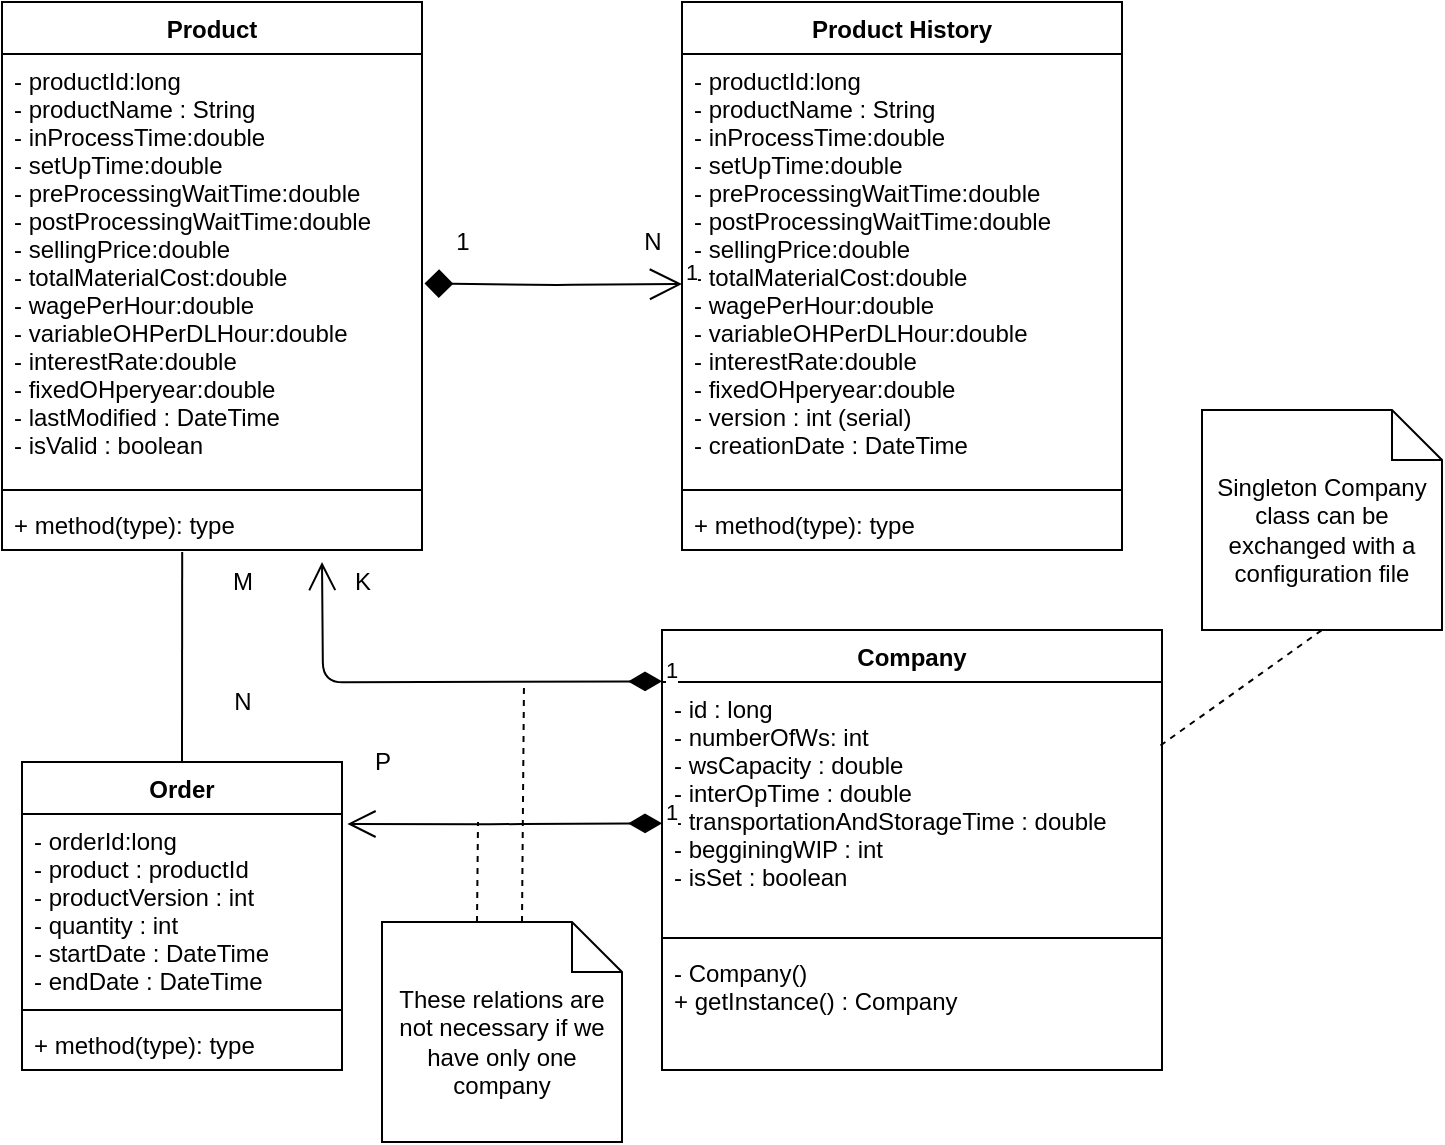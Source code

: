 <mxfile version="15.0.3" type="device"><diagram id="Y9nRnA3xer6Boc-Tkz3k" name="Page-1"><mxGraphModel dx="1038" dy="547" grid="1" gridSize="10" guides="1" tooltips="1" connect="1" arrows="1" fold="1" page="1" pageScale="1" pageWidth="850" pageHeight="1100" math="0" shadow="0"><root><mxCell id="0"/><mxCell id="1" parent="0"/><mxCell id="Ink3XGo-pHiuevXjDo-j-1" value="Product" style="swimlane;fontStyle=1;align=center;verticalAlign=top;childLayout=stackLayout;horizontal=1;startSize=26;horizontalStack=0;resizeParent=1;resizeParentMax=0;resizeLast=0;collapsible=1;marginBottom=0;" parent="1" vertex="1"><mxGeometry x="110" y="20" width="210" height="274" as="geometry"/></mxCell><mxCell id="Ink3XGo-pHiuevXjDo-j-2" value="- productId:long&#10;- productName : String&#10;- inProcessTime:double&#10;- setUpTime:double&#10;- preProcessingWaitTime:double&#10;- postProcessingWaitTime:double&#10;- sellingPrice:double&#10;- totalMaterialCost:double&#10;- wagePerHour:double&#10;- variableOHPerDLHour:double&#10;- interestRate:double&#10;- fixedOHperyear:double&#10;- lastModified : DateTime&#10;- isValid : boolean&#10;" style="text;strokeColor=none;fillColor=none;align=left;verticalAlign=top;spacingLeft=4;spacingRight=4;overflow=hidden;rotatable=0;points=[[0,0.5],[1,0.5]];portConstraint=eastwest;" parent="Ink3XGo-pHiuevXjDo-j-1" vertex="1"><mxGeometry y="26" width="210" height="214" as="geometry"/></mxCell><mxCell id="Ink3XGo-pHiuevXjDo-j-3" value="" style="line;strokeWidth=1;fillColor=none;align=left;verticalAlign=middle;spacingTop=-1;spacingLeft=3;spacingRight=3;rotatable=0;labelPosition=right;points=[];portConstraint=eastwest;" parent="Ink3XGo-pHiuevXjDo-j-1" vertex="1"><mxGeometry y="240" width="210" height="8" as="geometry"/></mxCell><mxCell id="Ink3XGo-pHiuevXjDo-j-4" value="+ method(type): type" style="text;strokeColor=none;fillColor=none;align=left;verticalAlign=top;spacingLeft=4;spacingRight=4;overflow=hidden;rotatable=0;points=[[0,0.5],[1,0.5]];portConstraint=eastwest;" parent="Ink3XGo-pHiuevXjDo-j-1" vertex="1"><mxGeometry y="248" width="210" height="26" as="geometry"/></mxCell><mxCell id="Ink3XGo-pHiuevXjDo-j-5" value="Product History" style="swimlane;fontStyle=1;align=center;verticalAlign=top;childLayout=stackLayout;horizontal=1;startSize=26;horizontalStack=0;resizeParent=1;resizeParentMax=0;resizeLast=0;collapsible=1;marginBottom=0;" parent="1" vertex="1"><mxGeometry x="450" y="20" width="220" height="274" as="geometry"/></mxCell><mxCell id="Ink3XGo-pHiuevXjDo-j-6" value="- productId:long&#10;- productName : String&#10;- inProcessTime:double&#10;- setUpTime:double&#10;- preProcessingWaitTime:double&#10;- postProcessingWaitTime:double&#10;- sellingPrice:double&#10;- totalMaterialCost:double&#10;- wagePerHour:double&#10;- variableOHPerDLHour:double&#10;- interestRate:double&#10;- fixedOHperyear:double&#10;- version : int (serial)&#10;- creationDate : DateTime&#10;" style="text;strokeColor=none;fillColor=none;align=left;verticalAlign=top;spacingLeft=4;spacingRight=4;overflow=hidden;rotatable=0;points=[[0,0.5],[1,0.5]];portConstraint=eastwest;" parent="Ink3XGo-pHiuevXjDo-j-5" vertex="1"><mxGeometry y="26" width="220" height="214" as="geometry"/></mxCell><mxCell id="Ink3XGo-pHiuevXjDo-j-7" value="" style="line;strokeWidth=1;fillColor=none;align=left;verticalAlign=middle;spacingTop=-1;spacingLeft=3;spacingRight=3;rotatable=0;labelPosition=right;points=[];portConstraint=eastwest;" parent="Ink3XGo-pHiuevXjDo-j-5" vertex="1"><mxGeometry y="240" width="220" height="8" as="geometry"/></mxCell><mxCell id="Ink3XGo-pHiuevXjDo-j-8" value="+ method(type): type" style="text;strokeColor=none;fillColor=none;align=left;verticalAlign=top;spacingLeft=4;spacingRight=4;overflow=hidden;rotatable=0;points=[[0,0.5],[1,0.5]];portConstraint=eastwest;" parent="Ink3XGo-pHiuevXjDo-j-5" vertex="1"><mxGeometry y="248" width="220" height="26" as="geometry"/></mxCell><mxCell id="Ink3XGo-pHiuevXjDo-j-11" value="N" style="text;html=1;align=center;verticalAlign=middle;resizable=0;points=[];autosize=1;strokeColor=none;" parent="1" vertex="1"><mxGeometry x="425" y="130" width="20" height="20" as="geometry"/></mxCell><mxCell id="Ink3XGo-pHiuevXjDo-j-12" value="Order" style="swimlane;fontStyle=1;align=center;verticalAlign=top;childLayout=stackLayout;horizontal=1;startSize=26;horizontalStack=0;resizeParent=1;resizeParentMax=0;resizeLast=0;collapsible=1;marginBottom=0;" parent="1" vertex="1"><mxGeometry x="120" y="400" width="160" height="154" as="geometry"/></mxCell><mxCell id="Ink3XGo-pHiuevXjDo-j-13" value="- orderId:long&#10;- product : productId&#10;- productVersion : int&#10;- quantity : int&#10;- startDate : DateTime&#10;- endDate : DateTime" style="text;strokeColor=none;fillColor=none;align=left;verticalAlign=top;spacingLeft=4;spacingRight=4;overflow=hidden;rotatable=0;points=[[0,0.5],[1,0.5]];portConstraint=eastwest;" parent="Ink3XGo-pHiuevXjDo-j-12" vertex="1"><mxGeometry y="26" width="160" height="94" as="geometry"/></mxCell><mxCell id="Ink3XGo-pHiuevXjDo-j-14" value="" style="line;strokeWidth=1;fillColor=none;align=left;verticalAlign=middle;spacingTop=-1;spacingLeft=3;spacingRight=3;rotatable=0;labelPosition=right;points=[];portConstraint=eastwest;" parent="Ink3XGo-pHiuevXjDo-j-12" vertex="1"><mxGeometry y="120" width="160" height="8" as="geometry"/></mxCell><mxCell id="Ink3XGo-pHiuevXjDo-j-15" value="+ method(type): type" style="text;strokeColor=none;fillColor=none;align=left;verticalAlign=top;spacingLeft=4;spacingRight=4;overflow=hidden;rotatable=0;points=[[0,0.5],[1,0.5]];portConstraint=eastwest;" parent="Ink3XGo-pHiuevXjDo-j-12" vertex="1"><mxGeometry y="128" width="160" height="26" as="geometry"/></mxCell><mxCell id="Ink3XGo-pHiuevXjDo-j-16" value="" style="endArrow=none;html=1;entryX=0.429;entryY=1.038;entryDx=0;entryDy=0;entryPerimeter=0;exitX=0.5;exitY=0;exitDx=0;exitDy=0;" parent="1" source="Ink3XGo-pHiuevXjDo-j-12" target="Ink3XGo-pHiuevXjDo-j-4" edge="1"><mxGeometry width="50" height="50" relative="1" as="geometry"><mxPoint x="400" y="410" as="sourcePoint"/><mxPoint x="450" y="360" as="targetPoint"/></mxGeometry></mxCell><mxCell id="Ink3XGo-pHiuevXjDo-j-17" value="M" style="text;html=1;align=center;verticalAlign=middle;resizable=0;points=[];autosize=1;strokeColor=none;" parent="1" vertex="1"><mxGeometry x="215" y="300" width="30" height="20" as="geometry"/></mxCell><mxCell id="Ink3XGo-pHiuevXjDo-j-18" value="N" style="text;html=1;align=center;verticalAlign=middle;resizable=0;points=[];autosize=1;strokeColor=none;" parent="1" vertex="1"><mxGeometry x="220" y="360" width="20" height="20" as="geometry"/></mxCell><mxCell id="Ink3XGo-pHiuevXjDo-j-19" value="Company" style="swimlane;fontStyle=1;align=center;verticalAlign=top;childLayout=stackLayout;horizontal=1;startSize=26;horizontalStack=0;resizeParent=1;resizeParentMax=0;resizeLast=0;collapsible=1;marginBottom=0;" parent="1" vertex="1"><mxGeometry x="440" y="334" width="250" height="220" as="geometry"/></mxCell><mxCell id="Ink3XGo-pHiuevXjDo-j-20" value="- id : long&#10;- numberOfWs: int&#10;- wsCapacity : double&#10;- interOpTime : double&#10;- transportationAndStorageTime : double&#10;- begginingWIP : int&#10;- isSet : boolean" style="text;strokeColor=none;fillColor=none;align=left;verticalAlign=top;spacingLeft=4;spacingRight=4;overflow=hidden;rotatable=0;points=[[0,0.5],[1,0.5]];portConstraint=eastwest;" parent="Ink3XGo-pHiuevXjDo-j-19" vertex="1"><mxGeometry y="26" width="250" height="124" as="geometry"/></mxCell><mxCell id="Ink3XGo-pHiuevXjDo-j-21" value="" style="line;strokeWidth=1;fillColor=none;align=left;verticalAlign=middle;spacingTop=-1;spacingLeft=3;spacingRight=3;rotatable=0;labelPosition=right;points=[];portConstraint=eastwest;" parent="Ink3XGo-pHiuevXjDo-j-19" vertex="1"><mxGeometry y="150" width="250" height="8" as="geometry"/></mxCell><mxCell id="Ink3XGo-pHiuevXjDo-j-22" value="- Company()&#10;+ getInstance() : Company" style="text;strokeColor=none;fillColor=none;align=left;verticalAlign=top;spacingLeft=4;spacingRight=4;overflow=hidden;rotatable=0;points=[[0,0.5],[1,0.5]];portConstraint=eastwest;" parent="Ink3XGo-pHiuevXjDo-j-19" vertex="1"><mxGeometry y="158" width="250" height="62" as="geometry"/></mxCell><mxCell id="Ink3XGo-pHiuevXjDo-j-25" value="1" style="endArrow=diamond;html=1;endSize=12;startArrow=open;startSize=14;startFill=0;edgeStyle=orthogonalEdgeStyle;align=left;verticalAlign=bottom;entryX=1.006;entryY=0.536;entryDx=0;entryDy=0;entryPerimeter=0;endFill=1;" parent="1" target="Ink3XGo-pHiuevXjDo-j-2" edge="1"><mxGeometry x="-1" y="3" relative="1" as="geometry"><mxPoint x="450" y="161" as="sourcePoint"/><mxPoint x="510" y="270" as="targetPoint"/></mxGeometry></mxCell><mxCell id="Ink3XGo-pHiuevXjDo-j-27" value="1" style="endArrow=open;html=1;endSize=12;startArrow=diamondThin;startSize=14;startFill=1;edgeStyle=orthogonalEdgeStyle;align=left;verticalAlign=bottom;entryX=1.017;entryY=0.053;entryDx=0;entryDy=0;entryPerimeter=0;exitX=-0.022;exitY=0.539;exitDx=0;exitDy=0;exitPerimeter=0;" parent="1" target="Ink3XGo-pHiuevXjDo-j-13" edge="1"><mxGeometry x="-1" y="3" relative="1" as="geometry"><mxPoint x="440.0" y="430.646" as="sourcePoint"/><mxPoint x="316.1" y="430.004" as="targetPoint"/></mxGeometry></mxCell><mxCell id="Ink3XGo-pHiuevXjDo-j-29" value="P" style="text;html=1;align=center;verticalAlign=middle;resizable=0;points=[];autosize=1;strokeColor=none;" parent="1" vertex="1"><mxGeometry x="290" y="390" width="20" height="20" as="geometry"/></mxCell><mxCell id="Ink3XGo-pHiuevXjDo-j-30" value="1" style="endArrow=open;html=1;endSize=12;startArrow=diamondThin;startSize=14;startFill=1;edgeStyle=orthogonalEdgeStyle;align=left;verticalAlign=bottom;exitX=-0.022;exitY=0.539;exitDx=0;exitDy=0;exitPerimeter=0;" parent="1" edge="1"><mxGeometry x="-1" y="3" relative="1" as="geometry"><mxPoint x="440" y="359.666" as="sourcePoint"/><mxPoint x="270" y="300" as="targetPoint"/></mxGeometry></mxCell><mxCell id="Ink3XGo-pHiuevXjDo-j-31" value="K" style="text;html=1;align=center;verticalAlign=middle;resizable=0;points=[];autosize=1;strokeColor=none;" parent="1" vertex="1"><mxGeometry x="280" y="300" width="20" height="20" as="geometry"/></mxCell><mxCell id="Q_dzv_MS8hKCyk6zH1K--1" value="These relations are not necessary if we have only one company" style="shape=note2;boundedLbl=1;whiteSpace=wrap;html=1;size=25;verticalAlign=top;align=center;" parent="1" vertex="1"><mxGeometry x="300" y="480" width="120" height="110" as="geometry"/></mxCell><mxCell id="Q_dzv_MS8hKCyk6zH1K--2" value="" style="endArrow=none;html=1;exitX=0;exitY=0;exitDx=47.5;exitDy=0;exitPerimeter=0;dashed=1;" parent="1" source="Q_dzv_MS8hKCyk6zH1K--1" edge="1"><mxGeometry width="50" height="50" relative="1" as="geometry"><mxPoint x="400" y="460" as="sourcePoint"/><mxPoint x="348" y="430" as="targetPoint"/></mxGeometry></mxCell><mxCell id="Q_dzv_MS8hKCyk6zH1K--3" value="" style="endArrow=none;html=1;exitX=0;exitY=0;exitDx=47.5;exitDy=0;exitPerimeter=0;dashed=1;" parent="1" edge="1"><mxGeometry width="50" height="50" relative="1" as="geometry"><mxPoint x="370" y="480" as="sourcePoint"/><mxPoint x="371" y="360" as="targetPoint"/></mxGeometry></mxCell><mxCell id="Q_dzv_MS8hKCyk6zH1K--4" value="Singleton Company class can be exchanged with a configuration file" style="shape=note2;boundedLbl=1;whiteSpace=wrap;html=1;size=25;verticalAlign=top;align=center;" parent="1" vertex="1"><mxGeometry x="710" y="224" width="120" height="110" as="geometry"/></mxCell><mxCell id="Q_dzv_MS8hKCyk6zH1K--5" value="" style="endArrow=none;dashed=1;html=1;strokeWidth=1;exitX=0.997;exitY=0.256;exitDx=0;exitDy=0;exitPerimeter=0;entryX=0.5;entryY=1;entryDx=0;entryDy=0;entryPerimeter=0;" parent="1" source="Ink3XGo-pHiuevXjDo-j-20" target="Q_dzv_MS8hKCyk6zH1K--4" edge="1"><mxGeometry width="50" height="50" relative="1" as="geometry"><mxPoint x="660" y="380" as="sourcePoint"/><mxPoint x="710" y="330" as="targetPoint"/></mxGeometry></mxCell><mxCell id="Q_dzv_MS8hKCyk6zH1K--6" value="1" style="text;html=1;align=center;verticalAlign=middle;resizable=0;points=[];autosize=1;strokeColor=none;" parent="1" vertex="1"><mxGeometry x="330" y="130" width="20" height="20" as="geometry"/></mxCell></root></mxGraphModel></diagram></mxfile>